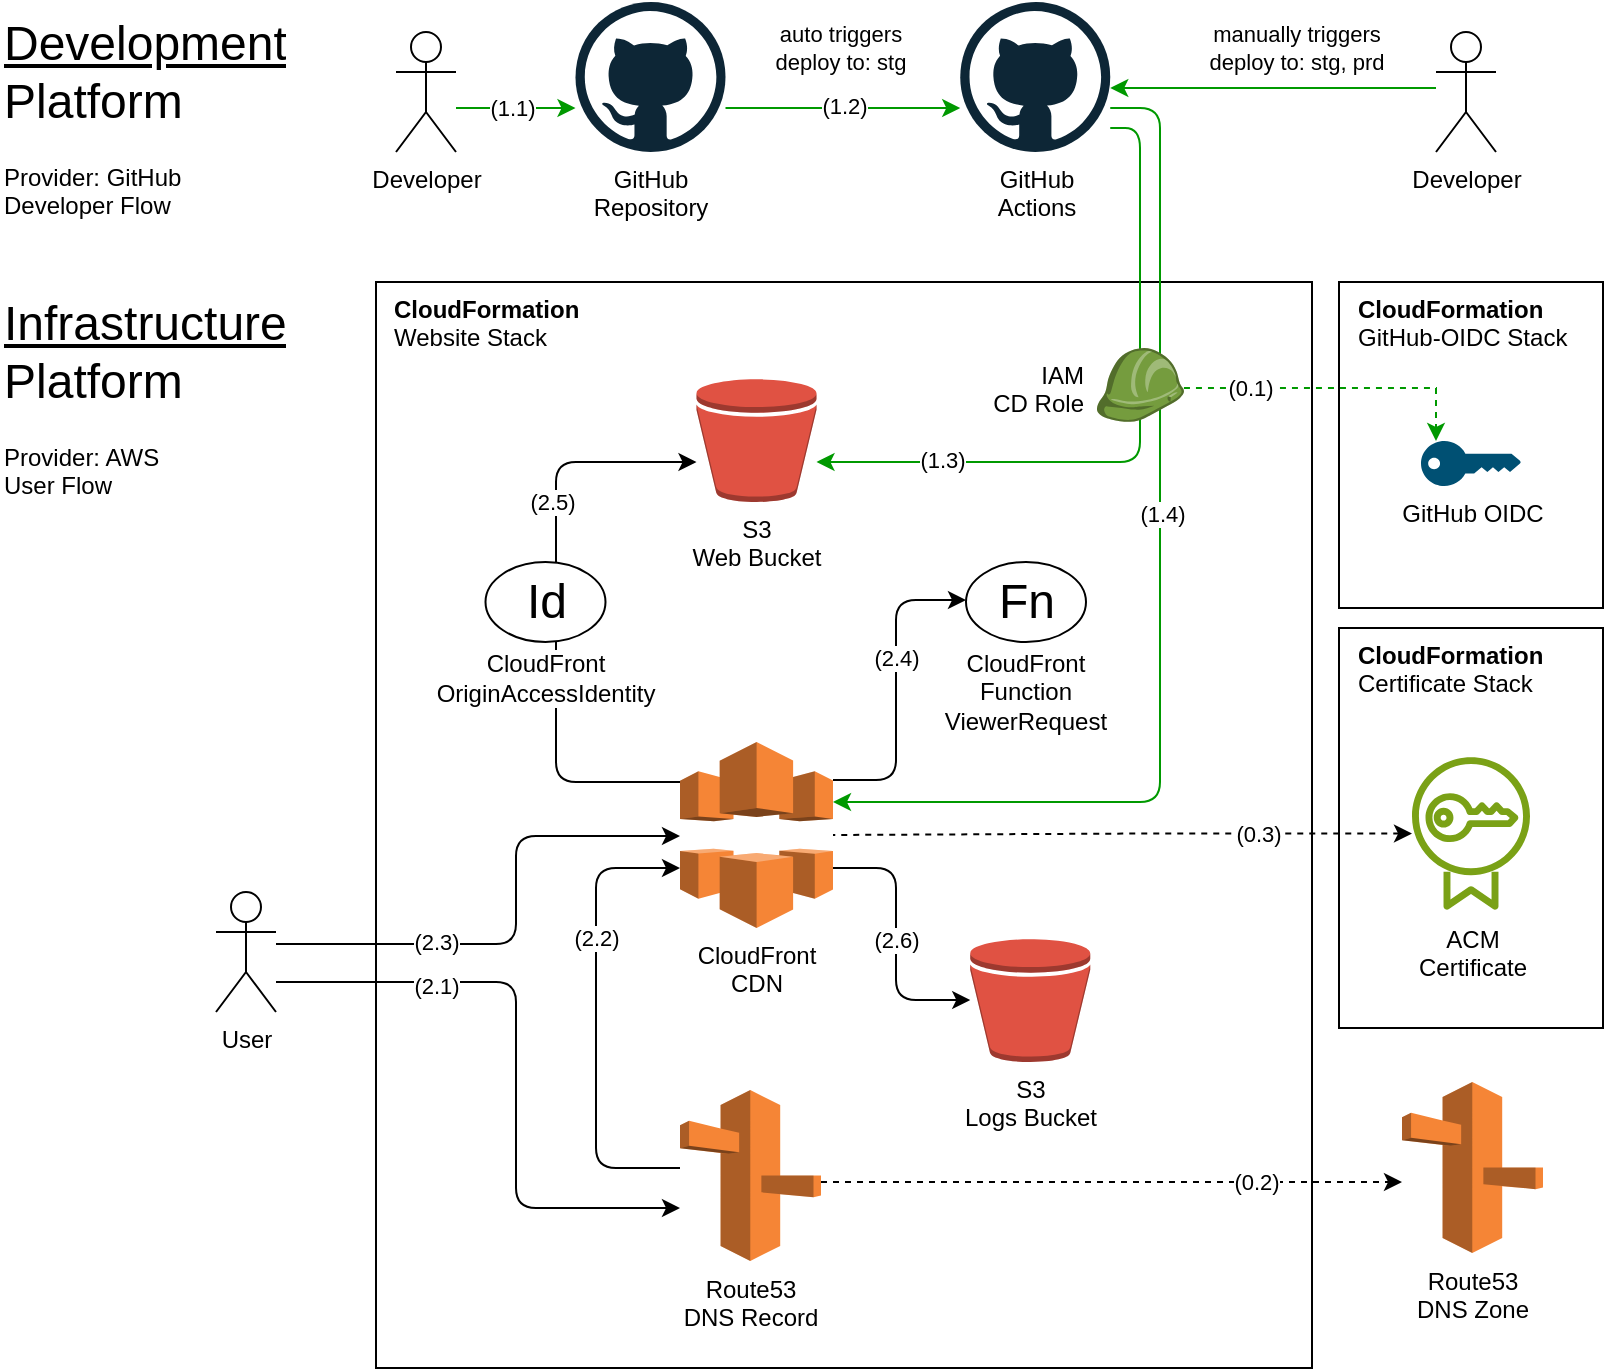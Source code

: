 <mxfile version="24.4.0" type="device">
  <diagram name="Page-1" id="SiJD-ng_YzuJyqXhKiwo">
    <mxGraphModel dx="741" dy="555" grid="1" gridSize="10" guides="1" tooltips="1" connect="1" arrows="1" fold="1" page="1" pageScale="1" pageWidth="827" pageHeight="1169" math="0" shadow="0">
      <root>
        <mxCell id="0" />
        <mxCell id="1" parent="0" />
        <mxCell id="iDqsByRolU6ngndonZAR-3" value="CloudFormation&lt;br&gt;&lt;span style=&quot;font-weight: normal;&quot;&gt;Certificate Stack&lt;/span&gt;" style="rounded=0;whiteSpace=wrap;html=1;verticalAlign=top;align=left;labelBackgroundColor=none;spacingLeft=7;fontColor=default;fontStyle=1" parent="1" vertex="1">
          <mxGeometry x="681.5" y="320" width="132" height="200" as="geometry" />
        </mxCell>
        <mxCell id="iDqsByRolU6ngndonZAR-2" value="CloudFormation&lt;br&gt;&lt;span style=&quot;font-weight: normal;&quot;&gt;GitHub-OIDC Stack&lt;/span&gt;" style="rounded=0;whiteSpace=wrap;html=1;verticalAlign=top;align=left;labelBackgroundColor=none;spacingLeft=7;fontColor=default;fontStyle=1;glass=0;shadow=0;" parent="1" vertex="1">
          <mxGeometry x="681.5" y="147" width="132" height="163" as="geometry" />
        </mxCell>
        <mxCell id="yIIMlywsqg2m234oK09I-35" value="&lt;span style=&quot;&quot;&gt;CloudFormation&lt;/span&gt;&lt;div&gt;&lt;span style=&quot;font-weight: normal;&quot;&gt;Website Stack&lt;/span&gt;&lt;/div&gt;" style="rounded=0;whiteSpace=wrap;html=1;align=left;verticalAlign=top;labelBackgroundColor=none;labelBorderColor=none;textShadow=0;spacingLeft=7;spacingTop=0;fillColor=default;fontColor=default;fillStyle=auto;gradientColor=none;shadow=0;glass=0;movable=1;resizable=1;rotatable=1;deletable=1;editable=1;locked=0;connectable=1;fontStyle=1" parent="1" vertex="1">
          <mxGeometry x="200" y="147" width="468" height="543" as="geometry" />
        </mxCell>
        <mxCell id="xSIVq86NVZy9tXW9cExc-10" style="edgeStyle=orthogonalEdgeStyle;rounded=1;orthogonalLoop=1;jettySize=auto;html=1;curved=0;strokeColor=#009900;strokeWidth=1;" parent="1" source="yIIMlywsqg2m234oK09I-1" target="yIIMlywsqg2m234oK09I-63" edge="1">
          <mxGeometry relative="1" as="geometry">
            <Array as="points">
              <mxPoint x="582" y="70" />
              <mxPoint x="582" y="237" />
            </Array>
          </mxGeometry>
        </mxCell>
        <mxCell id="aziS1PCf4eZ0EtkE1LwG-9" value="(1.3)" style="edgeLabel;html=1;align=center;verticalAlign=middle;resizable=0;points=[];fontColor=default;" parent="xSIVq86NVZy9tXW9cExc-10" vertex="1" connectable="0">
          <mxGeometry x="0.635" y="-1" relative="1" as="geometry">
            <mxPoint as="offset" />
          </mxGeometry>
        </mxCell>
        <mxCell id="xSIVq86NVZy9tXW9cExc-11" style="edgeStyle=orthogonalEdgeStyle;rounded=1;orthogonalLoop=1;jettySize=auto;html=1;jumpStyle=none;curved=0;strokeColor=#009900;strokeWidth=1;" parent="1" source="yIIMlywsqg2m234oK09I-1" target="yIIMlywsqg2m234oK09I-4" edge="1">
          <mxGeometry relative="1" as="geometry">
            <Array as="points">
              <mxPoint x="592" y="60" />
              <mxPoint x="592" y="407" />
            </Array>
          </mxGeometry>
        </mxCell>
        <mxCell id="aziS1PCf4eZ0EtkE1LwG-10" value="(1.4)" style="edgeLabel;html=1;align=center;verticalAlign=middle;resizable=0;points=[];fontColor=default;" parent="xSIVq86NVZy9tXW9cExc-11" vertex="1" connectable="0">
          <mxGeometry x="0.373" y="1" relative="1" as="geometry">
            <mxPoint y="-140" as="offset" />
          </mxGeometry>
        </mxCell>
        <mxCell id="yIIMlywsqg2m234oK09I-1" value="GitHub&lt;br&gt;Actions" style="dashed=0;outlineConnect=0;html=1;align=center;labelPosition=center;verticalLabelPosition=bottom;verticalAlign=top;shape=mxgraph.weblogos.github" parent="1" vertex="1">
          <mxGeometry x="492.12" y="7" width="75" height="75" as="geometry" />
        </mxCell>
        <mxCell id="yIIMlywsqg2m234oK09I-2" value="" style="outlineConnect=0;dashed=0;verticalLabelPosition=bottom;verticalAlign=top;align=center;html=1;shape=mxgraph.aws3.role;fillColor=#759C3E;gradientColor=none;labelBackgroundColor=default;" parent="1" vertex="1">
          <mxGeometry x="560" y="180" width="43.98" height="37" as="geometry" />
        </mxCell>
        <mxCell id="xSIVq86NVZy9tXW9cExc-8" style="edgeStyle=orthogonalEdgeStyle;rounded=1;orthogonalLoop=1;jettySize=auto;html=1;curved=0;strokeColor=default;" parent="1" source="yIIMlywsqg2m234oK09I-4" target="yIIMlywsqg2m234oK09I-61" edge="1">
          <mxGeometry relative="1" as="geometry">
            <Array as="points">
              <mxPoint x="460" y="440" />
              <mxPoint x="460" y="506" />
            </Array>
          </mxGeometry>
        </mxCell>
        <mxCell id="aziS1PCf4eZ0EtkE1LwG-7" value="(2.6)" style="edgeLabel;html=1;align=center;verticalAlign=middle;resizable=0;points=[];fontColor=default;" parent="xSIVq86NVZy9tXW9cExc-8" vertex="1" connectable="0">
          <mxGeometry x="0.022" y="1" relative="1" as="geometry">
            <mxPoint x="-1" y="-2" as="offset" />
          </mxGeometry>
        </mxCell>
        <mxCell id="xSIVq86NVZy9tXW9cExc-9" style="edgeStyle=orthogonalEdgeStyle;rounded=1;orthogonalLoop=1;jettySize=auto;html=1;curved=0;strokeColor=default;" parent="1" source="yIIMlywsqg2m234oK09I-4" target="yIIMlywsqg2m234oK09I-63" edge="1">
          <mxGeometry relative="1" as="geometry">
            <Array as="points">
              <mxPoint x="290" y="397" />
              <mxPoint x="290" y="237" />
            </Array>
          </mxGeometry>
        </mxCell>
        <mxCell id="aziS1PCf4eZ0EtkE1LwG-6" value="(2.5)" style="edgeLabel;html=1;align=center;verticalAlign=middle;resizable=0;points=[];fontColor=default;" parent="xSIVq86NVZy9tXW9cExc-9" vertex="1" connectable="0">
          <mxGeometry x="-0.578" y="-3" relative="1" as="geometry">
            <mxPoint x="-3" y="-137" as="offset" />
          </mxGeometry>
        </mxCell>
        <mxCell id="yIIMlywsqg2m234oK09I-4" value="CloudFront&lt;br&gt;CDN" style="outlineConnect=0;dashed=0;verticalLabelPosition=bottom;verticalAlign=top;align=center;html=1;shape=mxgraph.aws3.cloudfront;fillColor=#F58536;gradientColor=none;" parent="1" vertex="1">
          <mxGeometry x="352" y="377" width="76.5" height="93" as="geometry" />
        </mxCell>
        <mxCell id="yIIMlywsqg2m234oK09I-9" value="Route53&lt;br&gt;DNS Zone" style="outlineConnect=0;dashed=0;verticalLabelPosition=bottom;verticalAlign=top;align=center;html=1;shape=mxgraph.aws3.route_53;fillColor=#F58536;gradientColor=none;" parent="1" vertex="1">
          <mxGeometry x="713" y="547" width="70.5" height="85.5" as="geometry" />
        </mxCell>
        <mxCell id="yIIMlywsqg2m234oK09I-10" value="ACM&lt;br&gt;Certificate" style="sketch=0;outlineConnect=0;fontColor=default;gradientColor=none;fillColor=#7AA116;strokeColor=none;dashed=0;verticalLabelPosition=bottom;verticalAlign=top;align=center;html=1;fontSize=12;fontStyle=0;aspect=fixed;pointerEvents=1;shape=mxgraph.aws4.certificate_manager;" parent="1" vertex="1">
          <mxGeometry x="718" y="383.75" width="59" height="78" as="geometry" />
        </mxCell>
        <mxCell id="yIIMlywsqg2m234oK09I-16" style="edgeStyle=orthogonalEdgeStyle;rounded=1;orthogonalLoop=1;jettySize=auto;html=1;curved=0;strokeColor=default;" parent="1" source="yIIMlywsqg2m234oK09I-4" target="yIIMlywsqg2m234oK09I-8" edge="1">
          <mxGeometry relative="1" as="geometry">
            <Array as="points">
              <mxPoint x="460" y="396" />
              <mxPoint x="460" y="306" />
            </Array>
            <mxPoint x="428.5" y="380" as="sourcePoint" />
          </mxGeometry>
        </mxCell>
        <mxCell id="yIIMlywsqg2m234oK09I-46" value="(2.4)" style="edgeLabel;html=1;align=center;verticalAlign=middle;resizable=0;points=[];fontColor=default;" parent="yIIMlywsqg2m234oK09I-16" vertex="1" connectable="0">
          <mxGeometry x="-0.404" y="1" relative="1" as="geometry">
            <mxPoint x="1" y="-46" as="offset" />
          </mxGeometry>
        </mxCell>
        <mxCell id="yIIMlywsqg2m234oK09I-17" value="" style="group" parent="1" vertex="1" connectable="0">
          <mxGeometry x="490" y="287" width="94" height="95" as="geometry" />
        </mxCell>
        <mxCell id="yIIMlywsqg2m234oK09I-8" value="Fn" style="shape=mxgraph.electrical.abstract.function;html=1;shadow=0;dashed=0;align=center;strokeWidth=1;fontSize=24;fontColor=default;" parent="yIIMlywsqg2m234oK09I-17" vertex="1">
          <mxGeometry x="5" width="60" height="40" as="geometry" />
        </mxCell>
        <mxCell id="yIIMlywsqg2m234oK09I-15" value="CloudFront&lt;br&gt;Function&lt;br&gt;ViewerRequest" style="text;html=1;align=center;verticalAlign=middle;whiteSpace=wrap;rounded=0;fillColor=default;" parent="yIIMlywsqg2m234oK09I-17" vertex="1">
          <mxGeometry x="-17" y="56" width="104" height="17" as="geometry" />
        </mxCell>
        <mxCell id="aziS1PCf4eZ0EtkE1LwG-2" style="edgeStyle=orthogonalEdgeStyle;rounded=0;orthogonalLoop=1;jettySize=auto;html=1;dashed=1;strokeColor=default;" parent="1" source="yIIMlywsqg2m234oK09I-20" target="yIIMlywsqg2m234oK09I-9" edge="1">
          <mxGeometry relative="1" as="geometry">
            <Array as="points">
              <mxPoint x="556" y="597" />
              <mxPoint x="556" y="597" />
            </Array>
          </mxGeometry>
        </mxCell>
        <mxCell id="aziS1PCf4eZ0EtkE1LwG-8" value="(0.2)" style="edgeLabel;html=1;align=center;verticalAlign=middle;resizable=0;points=[];fontColor=default;" parent="aziS1PCf4eZ0EtkE1LwG-2" vertex="1" connectable="0">
          <mxGeometry x="0.326" y="-2" relative="1" as="geometry">
            <mxPoint x="25" y="-2" as="offset" />
          </mxGeometry>
        </mxCell>
        <mxCell id="yIIMlywsqg2m234oK09I-20" value="Route53&lt;br&gt;DNS Record" style="outlineConnect=0;dashed=0;verticalLabelPosition=bottom;verticalAlign=top;align=center;html=1;shape=mxgraph.aws3.route_53;fillColor=#F58536;gradientColor=none;" parent="1" vertex="1">
          <mxGeometry x="352" y="551" width="70.5" height="85.5" as="geometry" />
        </mxCell>
        <mxCell id="yIIMlywsqg2m234oK09I-21" style="edgeStyle=orthogonalEdgeStyle;rounded=1;orthogonalLoop=1;jettySize=auto;html=1;curved=0;strokeColor=default;" parent="1" source="yIIMlywsqg2m234oK09I-20" target="yIIMlywsqg2m234oK09I-4" edge="1">
          <mxGeometry relative="1" as="geometry">
            <mxPoint x="258" y="447" as="sourcePoint" />
            <mxPoint x="352" y="447" as="targetPoint" />
            <Array as="points">
              <mxPoint x="310" y="590" />
              <mxPoint x="310" y="440" />
            </Array>
          </mxGeometry>
        </mxCell>
        <mxCell id="yIIMlywsqg2m234oK09I-45" value="(2.2)" style="edgeLabel;html=1;align=center;verticalAlign=middle;resizable=0;points=[];fontColor=default;" parent="yIIMlywsqg2m234oK09I-21" vertex="1" connectable="0">
          <mxGeometry x="-0.28" relative="1" as="geometry">
            <mxPoint y="-73" as="offset" />
          </mxGeometry>
        </mxCell>
        <mxCell id="yIIMlywsqg2m234oK09I-23" style="edgeStyle=orthogonalEdgeStyle;rounded=1;orthogonalLoop=1;jettySize=auto;html=1;curved=0;strokeColor=default;strokeWidth=1;" parent="1" source="yIIMlywsqg2m234oK09I-22" target="yIIMlywsqg2m234oK09I-20" edge="1">
          <mxGeometry relative="1" as="geometry">
            <mxPoint x="142" y="441" as="sourcePoint" />
            <Array as="points">
              <mxPoint x="270" y="497" />
              <mxPoint x="270" y="610" />
            </Array>
            <mxPoint x="262.5" y="481.25" as="targetPoint" />
          </mxGeometry>
        </mxCell>
        <mxCell id="yIIMlywsqg2m234oK09I-43" value="(2.1)" style="edgeLabel;html=1;align=center;verticalAlign=middle;resizable=0;points=[];fontColor=default;" parent="yIIMlywsqg2m234oK09I-23" vertex="1" connectable="0">
          <mxGeometry x="0.107" y="-1" relative="1" as="geometry">
            <mxPoint x="-39" y="-53" as="offset" />
          </mxGeometry>
        </mxCell>
        <mxCell id="yIIMlywsqg2m234oK09I-22" value="User" style="shape=umlActor;verticalLabelPosition=bottom;verticalAlign=top;html=1;outlineConnect=0;" parent="1" vertex="1">
          <mxGeometry x="120" y="452" width="30" height="60" as="geometry" />
        </mxCell>
        <mxCell id="yIIMlywsqg2m234oK09I-24" style="edgeStyle=orthogonalEdgeStyle;rounded=1;orthogonalLoop=1;jettySize=auto;html=1;curved=0;strokeColor=default;strokeWidth=1;" parent="1" source="yIIMlywsqg2m234oK09I-22" target="yIIMlywsqg2m234oK09I-4" edge="1">
          <mxGeometry relative="1" as="geometry">
            <mxPoint x="12" y="443" as="sourcePoint" />
            <mxPoint x="338" y="423.0" as="targetPoint" />
            <Array as="points">
              <mxPoint x="270" y="478" />
              <mxPoint x="270" y="424" />
            </Array>
          </mxGeometry>
        </mxCell>
        <mxCell id="yIIMlywsqg2m234oK09I-44" value="(2.3)" style="edgeLabel;html=1;align=center;verticalAlign=middle;resizable=0;points=[];fontColor=default;" parent="yIIMlywsqg2m234oK09I-24" vertex="1" connectable="0">
          <mxGeometry x="-0.009" y="1" relative="1" as="geometry">
            <mxPoint x="-39" y="6" as="offset" />
          </mxGeometry>
        </mxCell>
        <mxCell id="yIIMlywsqg2m234oK09I-30" style="edgeStyle=orthogonalEdgeStyle;rounded=0;orthogonalLoop=1;jettySize=auto;html=1;startArrow=classic;startFill=1;endArrow=none;endFill=0;dashed=1;strokeColor=default;" parent="1" source="yIIMlywsqg2m234oK09I-10" target="yIIMlywsqg2m234oK09I-4" edge="1">
          <mxGeometry relative="1" as="geometry">
            <Array as="points" />
          </mxGeometry>
        </mxCell>
        <mxCell id="yIIMlywsqg2m234oK09I-50" value="(0.3)" style="edgeLabel;html=1;align=center;verticalAlign=middle;resizable=0;points=[];fontColor=default;" parent="yIIMlywsqg2m234oK09I-30" vertex="1" connectable="0">
          <mxGeometry x="-0.285" y="-3" relative="1" as="geometry">
            <mxPoint x="26" y="3" as="offset" />
          </mxGeometry>
        </mxCell>
        <mxCell id="yIIMlywsqg2m234oK09I-54" style="edgeStyle=orthogonalEdgeStyle;rounded=0;orthogonalLoop=1;jettySize=auto;html=1;strokeColor=#009900;" parent="1" source="yIIMlywsqg2m234oK09I-51" target="yIIMlywsqg2m234oK09I-53" edge="1">
          <mxGeometry relative="1" as="geometry">
            <Array as="points">
              <mxPoint x="280" y="60" />
              <mxPoint x="280" y="60" />
            </Array>
          </mxGeometry>
        </mxCell>
        <mxCell id="yIIMlywsqg2m234oK09I-56" value="(1.1)" style="edgeLabel;html=1;align=center;verticalAlign=middle;resizable=0;points=[];fontColor=default;" parent="yIIMlywsqg2m234oK09I-54" vertex="1" connectable="0">
          <mxGeometry x="0.131" y="-1" relative="1" as="geometry">
            <mxPoint x="-6" y="-1" as="offset" />
          </mxGeometry>
        </mxCell>
        <mxCell id="yIIMlywsqg2m234oK09I-51" value="Developer" style="shape=umlActor;verticalLabelPosition=bottom;verticalAlign=top;html=1;outlineConnect=0;" parent="1" vertex="1">
          <mxGeometry x="210" y="22" width="30" height="60" as="geometry" />
        </mxCell>
        <mxCell id="yIIMlywsqg2m234oK09I-55" style="edgeStyle=orthogonalEdgeStyle;rounded=0;orthogonalLoop=1;jettySize=auto;html=1;strokeColor=#009900;" parent="1" source="yIIMlywsqg2m234oK09I-53" target="yIIMlywsqg2m234oK09I-1" edge="1">
          <mxGeometry relative="1" as="geometry">
            <Array as="points">
              <mxPoint x="470" y="60" />
              <mxPoint x="470" y="60" />
            </Array>
          </mxGeometry>
        </mxCell>
        <mxCell id="yIIMlywsqg2m234oK09I-57" value="(1.2)" style="edgeLabel;html=1;align=center;verticalAlign=middle;resizable=0;points=[];fontColor=default;" parent="yIIMlywsqg2m234oK09I-55" vertex="1" connectable="0">
          <mxGeometry x="0.082" y="-2" relative="1" as="geometry">
            <mxPoint x="-5" y="-3" as="offset" />
          </mxGeometry>
        </mxCell>
        <mxCell id="yIIMlywsqg2m234oK09I-53" value="GitHub&lt;br&gt;Repository" style="dashed=0;outlineConnect=0;html=1;align=center;labelPosition=center;verticalLabelPosition=bottom;verticalAlign=top;shape=mxgraph.weblogos.github" parent="1" vertex="1">
          <mxGeometry x="299.75" y="7" width="75" height="75" as="geometry" />
        </mxCell>
        <mxCell id="yIIMlywsqg2m234oK09I-58" value="GitHub OIDC" style="points=[[0,0.5,0],[0.24,0,0],[0.5,0.28,0],[0.995,0.475,0],[0.5,0.72,0],[0.24,1,0]];verticalLabelPosition=bottom;sketch=0;html=1;verticalAlign=top;aspect=fixed;align=center;pointerEvents=1;shape=mxgraph.cisco19.key;fillColor=#005073;strokeColor=none;" parent="1" vertex="1">
          <mxGeometry x="722.5" y="226.5" width="50" height="22.5" as="geometry" />
        </mxCell>
        <mxCell id="yIIMlywsqg2m234oK09I-61" value="&lt;span style=&quot;font-family: Helvetica; font-size: 12px; font-style: normal; font-variant-ligatures: normal; font-variant-caps: normal; font-weight: 400; letter-spacing: normal; orphans: 2; text-align: center; text-indent: 0px; text-transform: none; widows: 2; word-spacing: 0px; -webkit-text-stroke-width: 0px; white-space: nowrap; text-decoration-thickness: initial; text-decoration-style: initial; text-decoration-color: initial; float: none; display: inline !important;&quot;&gt;S3&lt;/span&gt;&lt;br style=&quot;forced-color-adjust: none; font-family: Helvetica; font-size: 12px; font-style: normal; font-variant-ligatures: normal; font-variant-caps: normal; font-weight: 400; letter-spacing: normal; orphans: 2; text-align: center; text-indent: 0px; text-transform: none; widows: 2; word-spacing: 0px; -webkit-text-stroke-width: 0px; white-space: nowrap; text-decoration-thickness: initial; text-decoration-style: initial; text-decoration-color: initial;&quot;&gt;&lt;span style=&quot;font-family: Helvetica; font-size: 12px; font-style: normal; font-variant-ligatures: normal; font-variant-caps: normal; font-weight: 400; letter-spacing: normal; orphans: 2; text-align: center; text-indent: 0px; text-transform: none; widows: 2; word-spacing: 0px; -webkit-text-stroke-width: 0px; white-space: nowrap; text-decoration-thickness: initial; text-decoration-style: initial; text-decoration-color: initial; float: none; display: inline !important;&quot;&gt;Logs&lt;/span&gt;&amp;nbsp;Bucket" style="outlineConnect=0;dashed=0;verticalLabelPosition=bottom;verticalAlign=top;align=center;html=1;shape=mxgraph.aws3.bucket;fillColor=#E05243;gradientColor=none;fontColor=default;" parent="1" vertex="1">
          <mxGeometry x="497.12" y="475.5" width="60" height="61.5" as="geometry" />
        </mxCell>
        <mxCell id="yIIMlywsqg2m234oK09I-63" value="&lt;span style=&quot;font-family: Helvetica; font-size: 12px; font-style: normal; font-variant-ligatures: normal; font-variant-caps: normal; font-weight: 400; letter-spacing: normal; orphans: 2; text-align: center; text-indent: 0px; text-transform: none; widows: 2; word-spacing: 0px; -webkit-text-stroke-width: 0px; white-space: nowrap; text-decoration-thickness: initial; text-decoration-style: initial; text-decoration-color: initial; float: none; display: inline !important;&quot;&gt;S3&lt;/span&gt;&lt;br style=&quot;forced-color-adjust: none; font-family: Helvetica; font-size: 12px; font-style: normal; font-variant-ligatures: normal; font-variant-caps: normal; font-weight: 400; letter-spacing: normal; orphans: 2; text-align: center; text-indent: 0px; text-transform: none; widows: 2; word-spacing: 0px; -webkit-text-stroke-width: 0px; white-space: nowrap; text-decoration-thickness: initial; text-decoration-style: initial; text-decoration-color: initial;&quot;&gt;&lt;span style=&quot;font-family: Helvetica; font-size: 12px; font-style: normal; font-variant-ligatures: normal; font-variant-caps: normal; font-weight: 400; letter-spacing: normal; orphans: 2; text-align: center; text-indent: 0px; text-transform: none; widows: 2; word-spacing: 0px; -webkit-text-stroke-width: 0px; white-space: nowrap; text-decoration-thickness: initial; text-decoration-style: initial; text-decoration-color: initial; float: none; display: inline !important;&quot;&gt;Web Bucket&lt;/span&gt;" style="outlineConnect=0;dashed=0;verticalLabelPosition=bottom;verticalAlign=top;align=center;html=1;shape=mxgraph.aws3.bucket;fillColor=#E05243;gradientColor=none;fontColor=default;" parent="1" vertex="1">
          <mxGeometry x="360.25" y="195.5" width="60" height="61.5" as="geometry" />
        </mxCell>
        <mxCell id="xSIVq86NVZy9tXW9cExc-2" value="" style="group;fontColor=default;glass=0;" parent="1" vertex="1" connectable="0">
          <mxGeometry x="230" y="287" width="110" height="56" as="geometry" />
        </mxCell>
        <mxCell id="yIIMlywsqg2m234oK09I-13" value="Id" style="shape=mxgraph.electrical.abstract.function;html=1;shadow=0;dashed=0;align=center;strokeWidth=1;fontSize=24;" parent="xSIVq86NVZy9tXW9cExc-2" vertex="1">
          <mxGeometry x="24.75" width="60" height="40" as="geometry" />
        </mxCell>
        <mxCell id="yIIMlywsqg2m234oK09I-38" value="CloudFront&lt;br&gt;OriginAccessIdentity" style="text;html=1;align=center;verticalAlign=middle;whiteSpace=wrap;rounded=0;fillColor=default;labelBackgroundColor=default;" parent="xSIVq86NVZy9tXW9cExc-2" vertex="1">
          <mxGeometry y="50" width="110" height="16" as="geometry" />
        </mxCell>
        <mxCell id="xSIVq86NVZy9tXW9cExc-4" style="edgeStyle=orthogonalEdgeStyle;rounded=0;orthogonalLoop=1;jettySize=auto;html=1;dashed=1;strokeColor=#009900;fontColor=#009900;" parent="1" source="yIIMlywsqg2m234oK09I-2" target="yIIMlywsqg2m234oK09I-58" edge="1">
          <mxGeometry relative="1" as="geometry">
            <Array as="points">
              <mxPoint x="730" y="200" />
            </Array>
          </mxGeometry>
        </mxCell>
        <mxCell id="aziS1PCf4eZ0EtkE1LwG-11" value="&lt;font&gt;(0.1)&lt;/font&gt;" style="edgeLabel;html=1;align=center;verticalAlign=middle;resizable=0;points=[];fontColor=default;" parent="xSIVq86NVZy9tXW9cExc-4" vertex="1" connectable="0">
          <mxGeometry x="-0.641" y="1" relative="1" as="geometry">
            <mxPoint x="5" y="1" as="offset" />
          </mxGeometry>
        </mxCell>
        <mxCell id="xSIVq86NVZy9tXW9cExc-6" value="&lt;h1 style=&quot;margin-top: 0px;&quot;&gt;&lt;u&gt;&lt;span style=&quot;font-weight: normal;&quot;&gt;Development&lt;/span&gt;&lt;br&gt;&lt;/u&gt;&lt;span style=&quot;font-weight: normal;&quot;&gt;Platform&lt;/span&gt;&lt;/h1&gt;&lt;p&gt;Provider: GitHub&lt;br&gt;Developer Flow&lt;/p&gt;" style="text;html=1;whiteSpace=wrap;overflow=hidden;rounded=0;" parent="1" vertex="1">
          <mxGeometry x="12" y="7" width="168" height="113" as="geometry" />
        </mxCell>
        <mxCell id="xSIVq86NVZy9tXW9cExc-7" value="&lt;h1 style=&quot;margin-top: 0px;&quot;&gt;&lt;u&gt;&lt;span style=&quot;font-weight: normal;&quot;&gt;Infrastructure&lt;/span&gt;&lt;br&gt;&lt;/u&gt;&lt;span style=&quot;font-weight: normal;&quot;&gt;Platform&lt;/span&gt;&lt;/h1&gt;&lt;p&gt;Provider: AWS&lt;br&gt;User Flow&lt;br&gt;&lt;/p&gt;" style="text;html=1;whiteSpace=wrap;overflow=hidden;rounded=0;" parent="1" vertex="1">
          <mxGeometry x="12" y="147" width="168" height="113" as="geometry" />
        </mxCell>
        <mxCell id="aziS1PCf4eZ0EtkE1LwG-24" value="&lt;div style=&quot;&quot;&gt;&lt;span style=&quot;background-color: initial;&quot;&gt;IAM&lt;/span&gt;&lt;/div&gt;CD Role" style="text;strokeColor=none;fillColor=none;align=right;verticalAlign=middle;spacingLeft=4;spacingRight=4;overflow=hidden;points=[[0,0.5],[1,0.5]];portConstraint=eastwest;rotatable=0;whiteSpace=wrap;html=1;" parent="1" vertex="1">
          <mxGeometry x="499.62" y="183.5" width="60" height="30" as="geometry" />
        </mxCell>
        <mxCell id="32sw-DG82-BzEEkinAcN-2" style="edgeStyle=orthogonalEdgeStyle;rounded=0;orthogonalLoop=1;jettySize=auto;html=1;strokeColor=#009900;" parent="1" source="32sw-DG82-BzEEkinAcN-1" target="yIIMlywsqg2m234oK09I-1" edge="1">
          <mxGeometry relative="1" as="geometry">
            <Array as="points">
              <mxPoint x="670" y="50" />
              <mxPoint x="670" y="50" />
            </Array>
          </mxGeometry>
        </mxCell>
        <mxCell id="32sw-DG82-BzEEkinAcN-4" value="manually triggers&lt;br&gt;deploy to: stg, prd" style="edgeLabel;html=1;align=center;verticalAlign=middle;resizable=0;points=[];" parent="32sw-DG82-BzEEkinAcN-2" vertex="1" connectable="0">
          <mxGeometry x="0.099" y="-1" relative="1" as="geometry">
            <mxPoint x="19" y="-19" as="offset" />
          </mxGeometry>
        </mxCell>
        <mxCell id="32sw-DG82-BzEEkinAcN-1" value="Developer" style="shape=umlActor;verticalLabelPosition=bottom;verticalAlign=top;html=1;outlineConnect=0;" parent="1" vertex="1">
          <mxGeometry x="730" y="22" width="30" height="60" as="geometry" />
        </mxCell>
        <mxCell id="32sw-DG82-BzEEkinAcN-5" value="auto triggers&lt;br&gt;deploy to: stg" style="edgeLabel;html=1;align=center;verticalAlign=middle;resizable=0;points=[];" parent="1" vertex="1" connectable="0">
          <mxGeometry x="432.248" y="30.0" as="geometry" />
        </mxCell>
      </root>
    </mxGraphModel>
  </diagram>
</mxfile>
